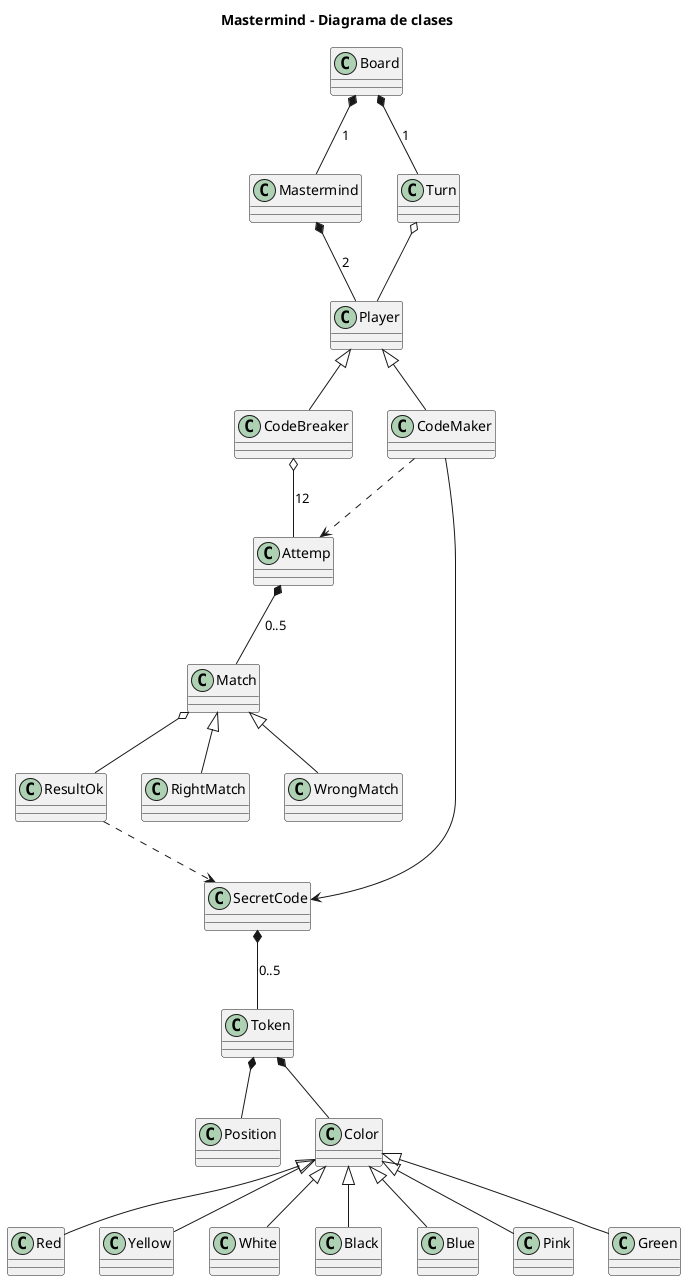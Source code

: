 @startuml
title Mastermind - Diagrama de clases


class Mastermind
class Board
class Player
class CodeBreaker
class CodeMaker
class Turn
class Token
class ResultOk
class Position
class SecretCode
class Color
class Red
class Yellow
class White
class Black
class Blue
class Pink
class Green
class Attemp
class Match
class RightMatch
class WrongMatch


Board *-- Mastermind : 1
Board *-- Turn : 1
Mastermind *-- Player : 2
Turn o-- Player
Player <|-- CodeBreaker
Player <|-- CodeMaker
CodeMaker --> SecretCode
ResultOk ..> SecretCode
Token *-- Color
Token *-- Position
SecretCode *-- Token : 0..5
Color <|-- Red
Color <|-- Yellow
Color <|-- White
Color <|-- Black
Color <|-- Blue
Color <|-- Pink
Color <|-- Green
CodeBreaker o-- Attemp : 12
Attemp *-- Match : 0..5
Match <|-- RightMatch
Match <|-- WrongMatch
Match o-- ResultOk
CodeMaker ..> Attemp
@enduml